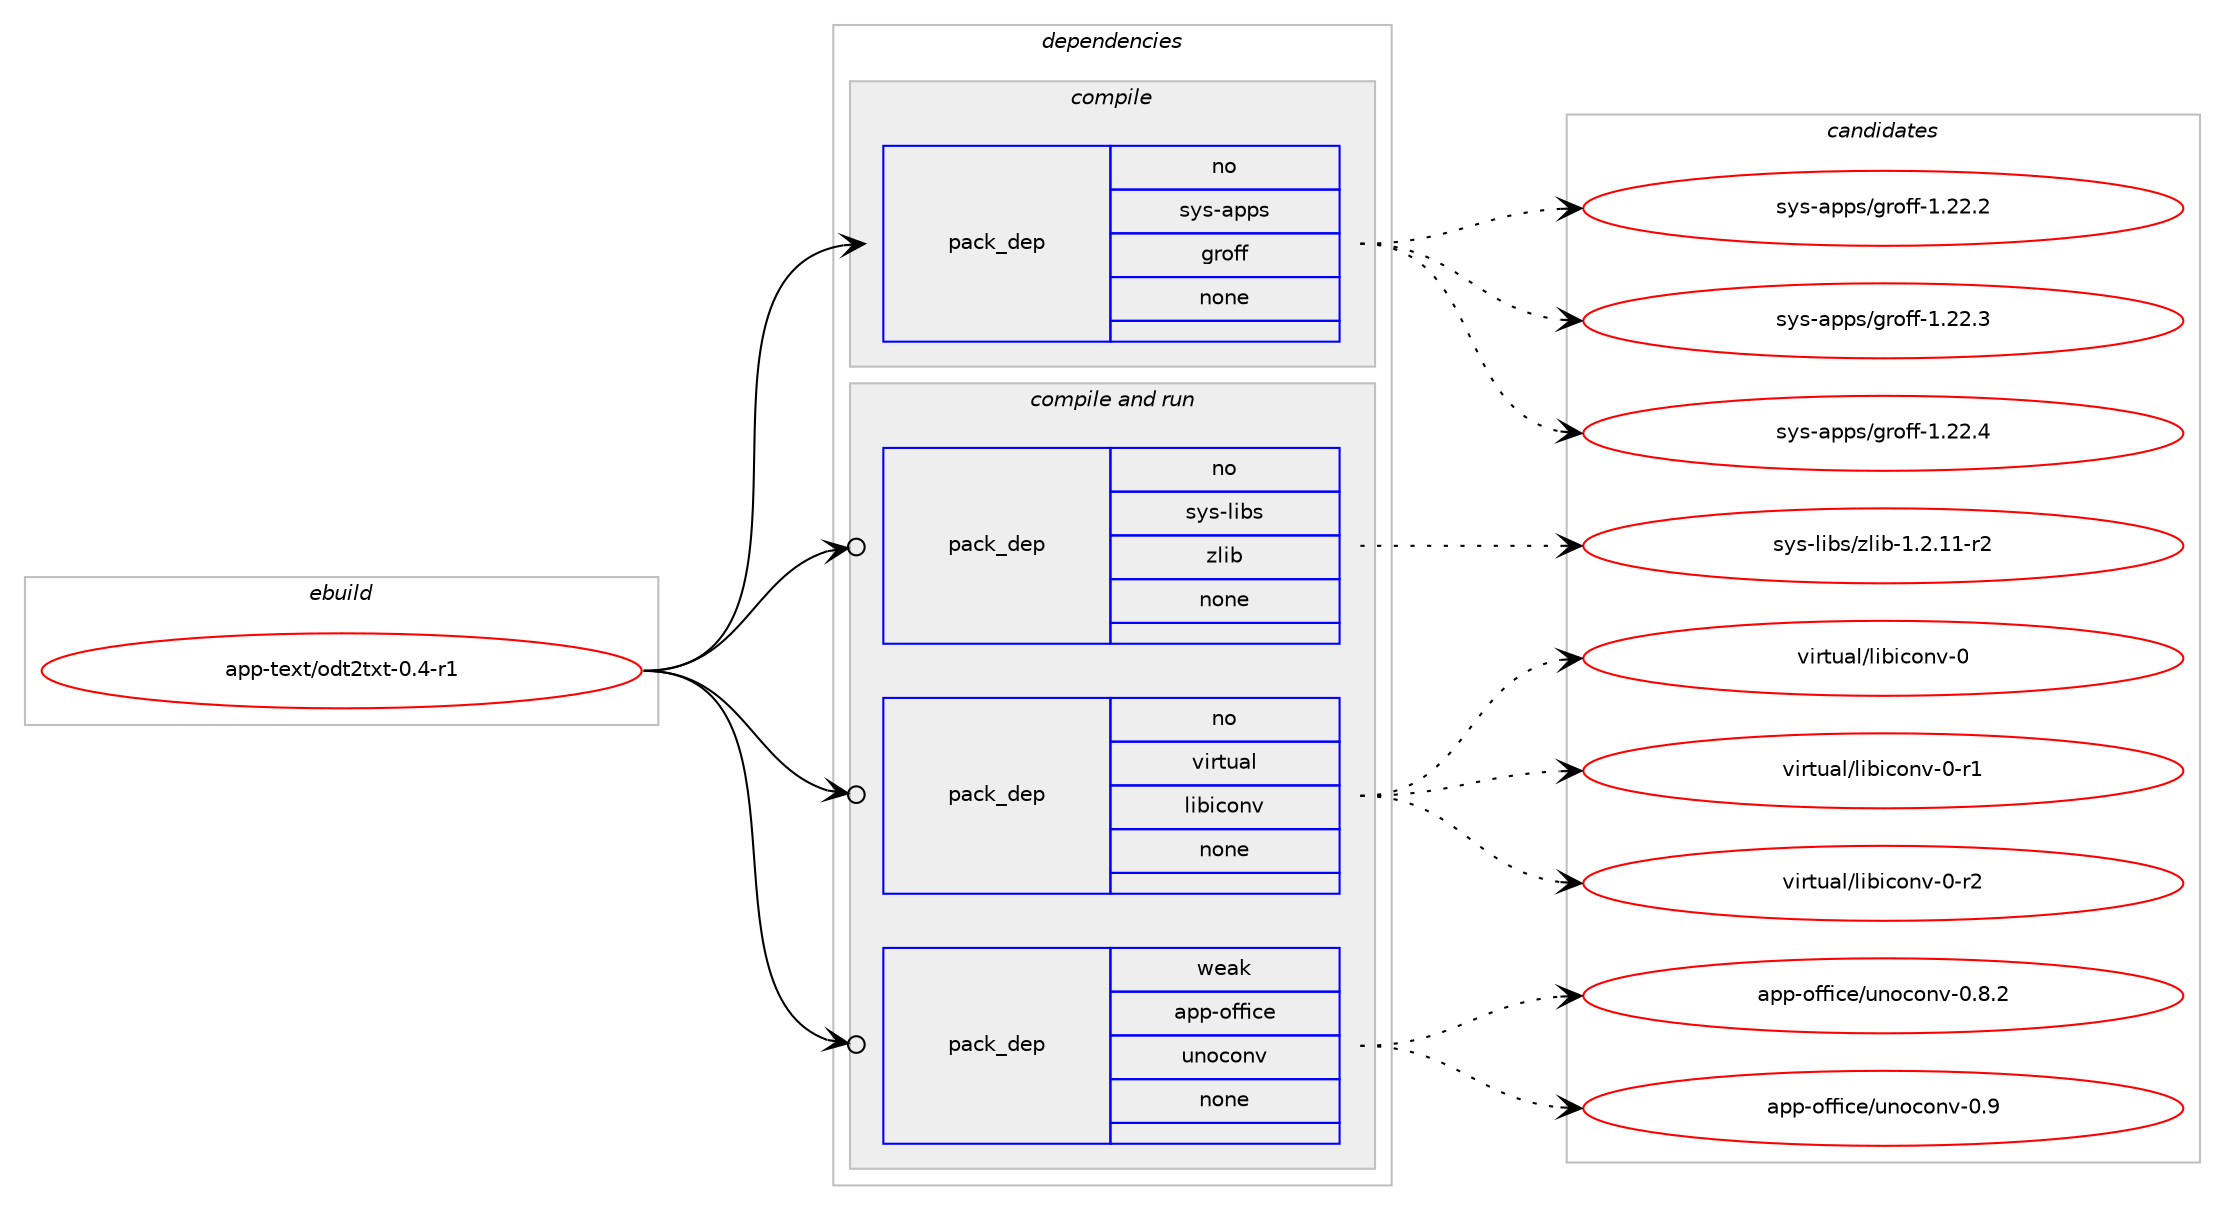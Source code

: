 digraph prolog {

# *************
# Graph options
# *************

newrank=true;
concentrate=true;
compound=true;
graph [rankdir=LR,fontname=Helvetica,fontsize=10,ranksep=1.5];#, ranksep=2.5, nodesep=0.2];
edge  [arrowhead=vee];
node  [fontname=Helvetica,fontsize=10];

# **********
# The ebuild
# **********

subgraph cluster_leftcol {
color=gray;
rank=same;
label=<<i>ebuild</i>>;
id [label="app-text/odt2txt-0.4-r1", color=red, width=4, href="../app-text/odt2txt-0.4-r1.svg"];
}

# ****************
# The dependencies
# ****************

subgraph cluster_midcol {
color=gray;
label=<<i>dependencies</i>>;
subgraph cluster_compile {
fillcolor="#eeeeee";
style=filled;
label=<<i>compile</i>>;
subgraph pack379280 {
dependency510085 [label=<<TABLE BORDER="0" CELLBORDER="1" CELLSPACING="0" CELLPADDING="4" WIDTH="220"><TR><TD ROWSPAN="6" CELLPADDING="30">pack_dep</TD></TR><TR><TD WIDTH="110">no</TD></TR><TR><TD>sys-apps</TD></TR><TR><TD>groff</TD></TR><TR><TD>none</TD></TR><TR><TD></TD></TR></TABLE>>, shape=none, color=blue];
}
id:e -> dependency510085:w [weight=20,style="solid",arrowhead="vee"];
}
subgraph cluster_compileandrun {
fillcolor="#eeeeee";
style=filled;
label=<<i>compile and run</i>>;
subgraph pack379281 {
dependency510086 [label=<<TABLE BORDER="0" CELLBORDER="1" CELLSPACING="0" CELLPADDING="4" WIDTH="220"><TR><TD ROWSPAN="6" CELLPADDING="30">pack_dep</TD></TR><TR><TD WIDTH="110">no</TD></TR><TR><TD>sys-libs</TD></TR><TR><TD>zlib</TD></TR><TR><TD>none</TD></TR><TR><TD></TD></TR></TABLE>>, shape=none, color=blue];
}
id:e -> dependency510086:w [weight=20,style="solid",arrowhead="odotvee"];
subgraph pack379282 {
dependency510087 [label=<<TABLE BORDER="0" CELLBORDER="1" CELLSPACING="0" CELLPADDING="4" WIDTH="220"><TR><TD ROWSPAN="6" CELLPADDING="30">pack_dep</TD></TR><TR><TD WIDTH="110">no</TD></TR><TR><TD>virtual</TD></TR><TR><TD>libiconv</TD></TR><TR><TD>none</TD></TR><TR><TD></TD></TR></TABLE>>, shape=none, color=blue];
}
id:e -> dependency510087:w [weight=20,style="solid",arrowhead="odotvee"];
subgraph pack379283 {
dependency510088 [label=<<TABLE BORDER="0" CELLBORDER="1" CELLSPACING="0" CELLPADDING="4" WIDTH="220"><TR><TD ROWSPAN="6" CELLPADDING="30">pack_dep</TD></TR><TR><TD WIDTH="110">weak</TD></TR><TR><TD>app-office</TD></TR><TR><TD>unoconv</TD></TR><TR><TD>none</TD></TR><TR><TD></TD></TR></TABLE>>, shape=none, color=blue];
}
id:e -> dependency510088:w [weight=20,style="solid",arrowhead="odotvee"];
}
subgraph cluster_run {
fillcolor="#eeeeee";
style=filled;
label=<<i>run</i>>;
}
}

# **************
# The candidates
# **************

subgraph cluster_choices {
rank=same;
color=gray;
label=<<i>candidates</i>>;

subgraph choice379280 {
color=black;
nodesep=1;
choice11512111545971121121154710311411110210245494650504650 [label="sys-apps/groff-1.22.2", color=red, width=4,href="../sys-apps/groff-1.22.2.svg"];
choice11512111545971121121154710311411110210245494650504651 [label="sys-apps/groff-1.22.3", color=red, width=4,href="../sys-apps/groff-1.22.3.svg"];
choice11512111545971121121154710311411110210245494650504652 [label="sys-apps/groff-1.22.4", color=red, width=4,href="../sys-apps/groff-1.22.4.svg"];
dependency510085:e -> choice11512111545971121121154710311411110210245494650504650:w [style=dotted,weight="100"];
dependency510085:e -> choice11512111545971121121154710311411110210245494650504651:w [style=dotted,weight="100"];
dependency510085:e -> choice11512111545971121121154710311411110210245494650504652:w [style=dotted,weight="100"];
}
subgraph choice379281 {
color=black;
nodesep=1;
choice11512111545108105981154712210810598454946504649494511450 [label="sys-libs/zlib-1.2.11-r2", color=red, width=4,href="../sys-libs/zlib-1.2.11-r2.svg"];
dependency510086:e -> choice11512111545108105981154712210810598454946504649494511450:w [style=dotted,weight="100"];
}
subgraph choice379282 {
color=black;
nodesep=1;
choice118105114116117971084710810598105991111101184548 [label="virtual/libiconv-0", color=red, width=4,href="../virtual/libiconv-0.svg"];
choice1181051141161179710847108105981059911111011845484511449 [label="virtual/libiconv-0-r1", color=red, width=4,href="../virtual/libiconv-0-r1.svg"];
choice1181051141161179710847108105981059911111011845484511450 [label="virtual/libiconv-0-r2", color=red, width=4,href="../virtual/libiconv-0-r2.svg"];
dependency510087:e -> choice118105114116117971084710810598105991111101184548:w [style=dotted,weight="100"];
dependency510087:e -> choice1181051141161179710847108105981059911111011845484511449:w [style=dotted,weight="100"];
dependency510087:e -> choice1181051141161179710847108105981059911111011845484511450:w [style=dotted,weight="100"];
}
subgraph choice379283 {
color=black;
nodesep=1;
choice9711211245111102102105991014711711011199111110118454846564650 [label="app-office/unoconv-0.8.2", color=red, width=4,href="../app-office/unoconv-0.8.2.svg"];
choice971121124511110210210599101471171101119911111011845484657 [label="app-office/unoconv-0.9", color=red, width=4,href="../app-office/unoconv-0.9.svg"];
dependency510088:e -> choice9711211245111102102105991014711711011199111110118454846564650:w [style=dotted,weight="100"];
dependency510088:e -> choice971121124511110210210599101471171101119911111011845484657:w [style=dotted,weight="100"];
}
}

}
